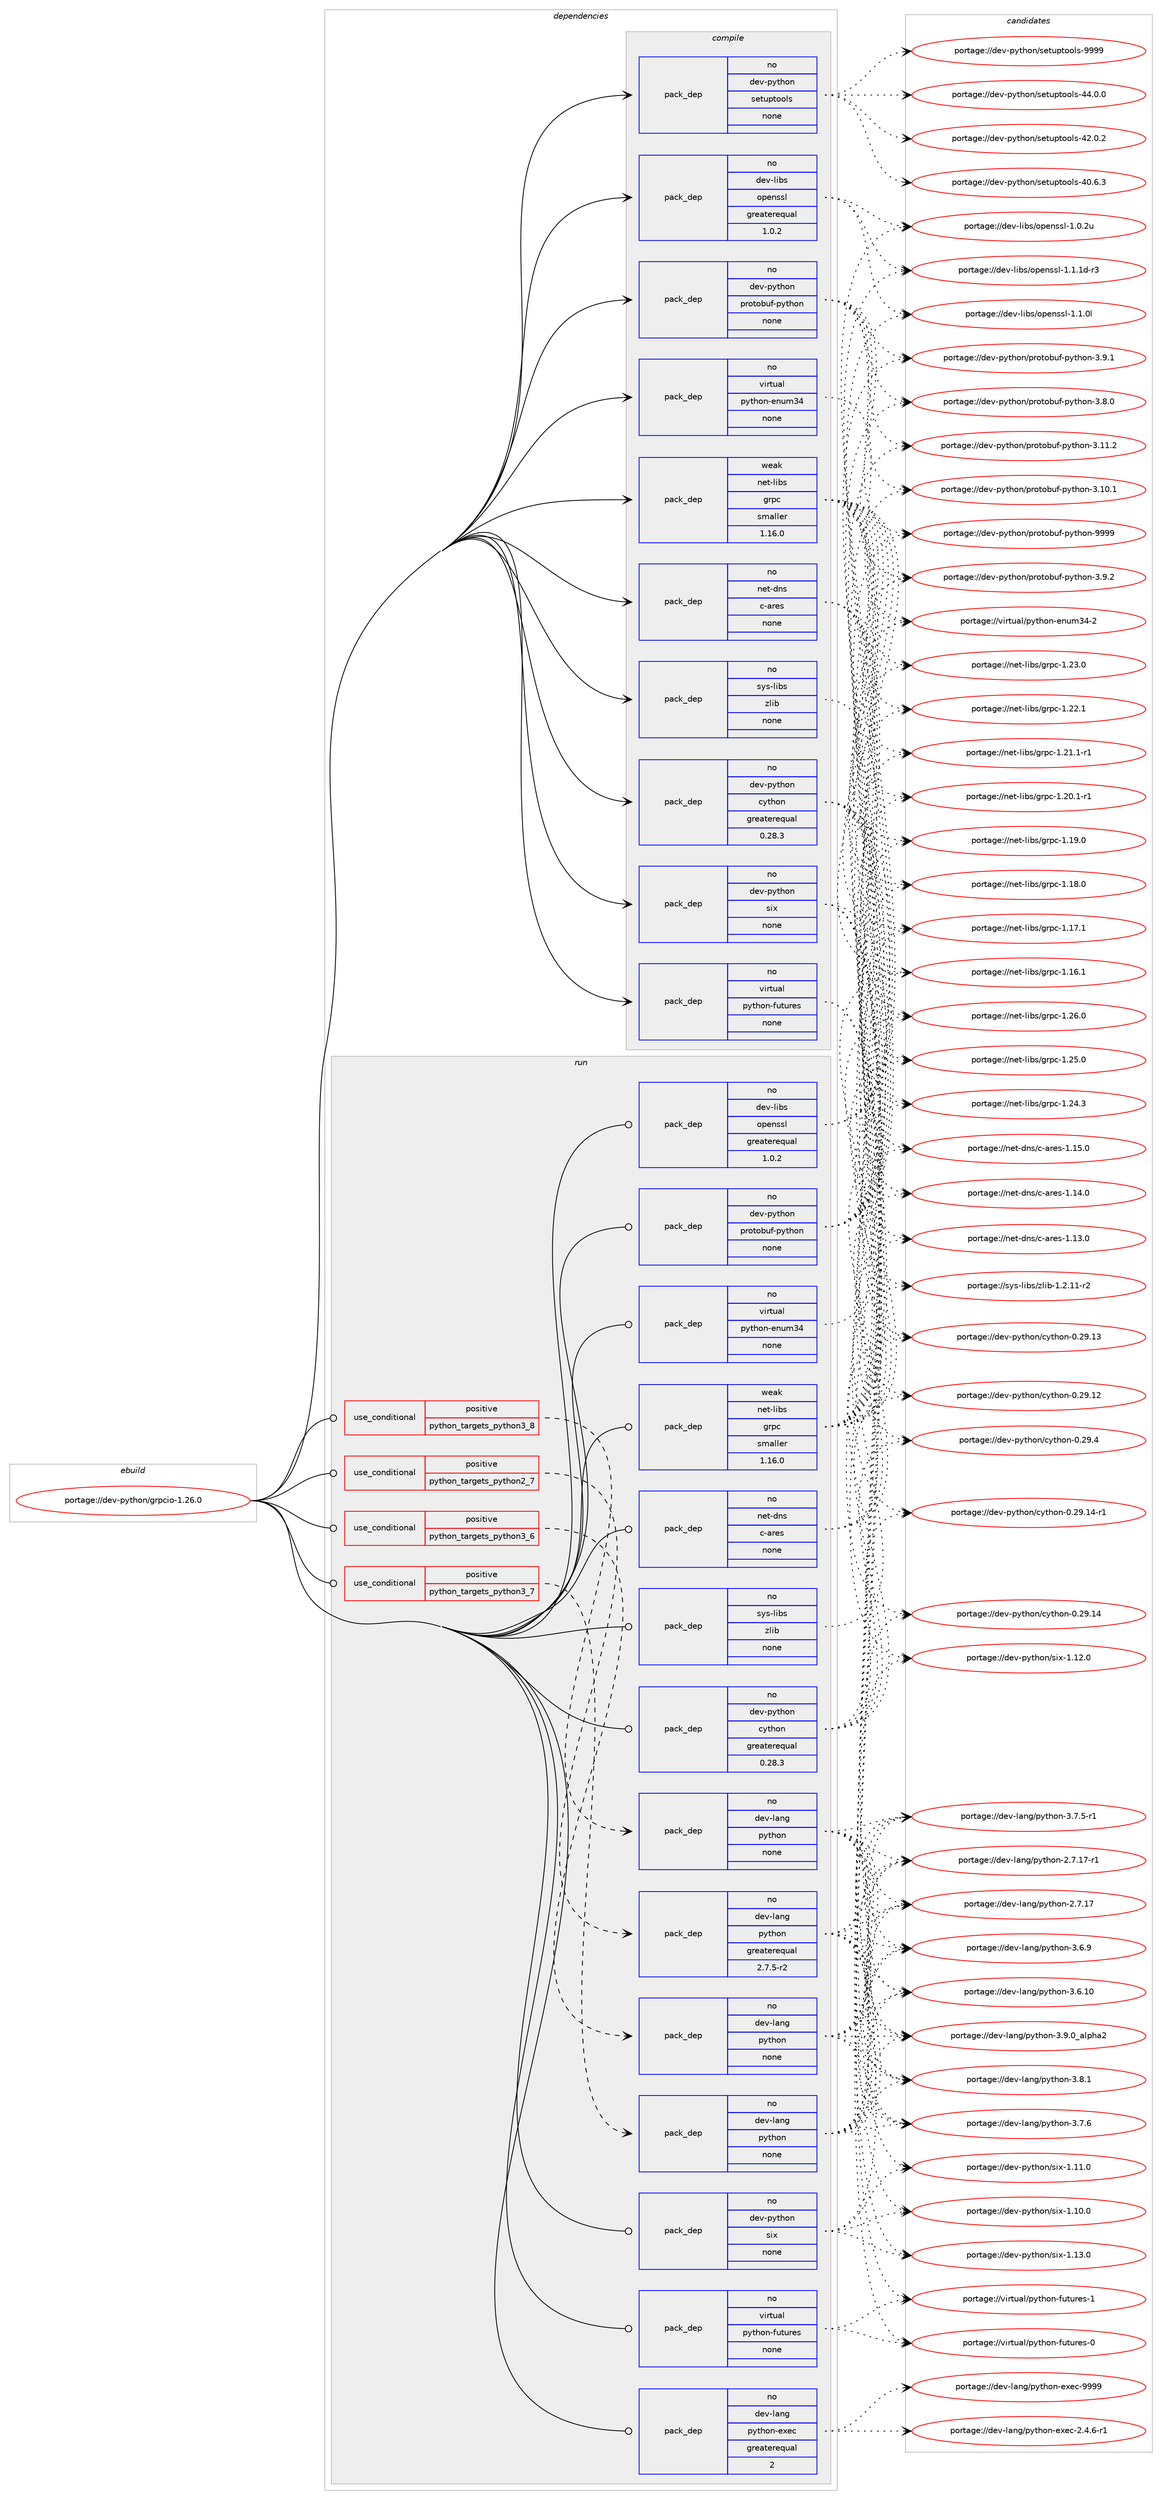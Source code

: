 digraph prolog {

# *************
# Graph options
# *************

newrank=true;
concentrate=true;
compound=true;
graph [rankdir=LR,fontname=Helvetica,fontsize=10,ranksep=1.5];#, ranksep=2.5, nodesep=0.2];
edge  [arrowhead=vee];
node  [fontname=Helvetica,fontsize=10];

# **********
# The ebuild
# **********

subgraph cluster_leftcol {
color=gray;
label=<<i>ebuild</i>>;
id [label="portage://dev-python/grpcio-1.26.0", color=red, width=4, href="../dev-python/grpcio-1.26.0.svg"];
}

# ****************
# The dependencies
# ****************

subgraph cluster_midcol {
color=gray;
label=<<i>dependencies</i>>;
subgraph cluster_compile {
fillcolor="#eeeeee";
style=filled;
label=<<i>compile</i>>;
subgraph pack337642 {
dependency457718 [label=<<TABLE BORDER="0" CELLBORDER="1" CELLSPACING="0" CELLPADDING="4" WIDTH="220"><TR><TD ROWSPAN="6" CELLPADDING="30">pack_dep</TD></TR><TR><TD WIDTH="110">no</TD></TR><TR><TD>dev-libs</TD></TR><TR><TD>openssl</TD></TR><TR><TD>greaterequal</TD></TR><TR><TD>1.0.2</TD></TR></TABLE>>, shape=none, color=blue];
}
id:e -> dependency457718:w [weight=20,style="solid",arrowhead="vee"];
subgraph pack337643 {
dependency457719 [label=<<TABLE BORDER="0" CELLBORDER="1" CELLSPACING="0" CELLPADDING="4" WIDTH="220"><TR><TD ROWSPAN="6" CELLPADDING="30">pack_dep</TD></TR><TR><TD WIDTH="110">no</TD></TR><TR><TD>dev-python</TD></TR><TR><TD>cython</TD></TR><TR><TD>greaterequal</TD></TR><TR><TD>0.28.3</TD></TR></TABLE>>, shape=none, color=blue];
}
id:e -> dependency457719:w [weight=20,style="solid",arrowhead="vee"];
subgraph pack337644 {
dependency457720 [label=<<TABLE BORDER="0" CELLBORDER="1" CELLSPACING="0" CELLPADDING="4" WIDTH="220"><TR><TD ROWSPAN="6" CELLPADDING="30">pack_dep</TD></TR><TR><TD WIDTH="110">no</TD></TR><TR><TD>dev-python</TD></TR><TR><TD>protobuf-python</TD></TR><TR><TD>none</TD></TR><TR><TD></TD></TR></TABLE>>, shape=none, color=blue];
}
id:e -> dependency457720:w [weight=20,style="solid",arrowhead="vee"];
subgraph pack337645 {
dependency457721 [label=<<TABLE BORDER="0" CELLBORDER="1" CELLSPACING="0" CELLPADDING="4" WIDTH="220"><TR><TD ROWSPAN="6" CELLPADDING="30">pack_dep</TD></TR><TR><TD WIDTH="110">no</TD></TR><TR><TD>dev-python</TD></TR><TR><TD>setuptools</TD></TR><TR><TD>none</TD></TR><TR><TD></TD></TR></TABLE>>, shape=none, color=blue];
}
id:e -> dependency457721:w [weight=20,style="solid",arrowhead="vee"];
subgraph pack337646 {
dependency457722 [label=<<TABLE BORDER="0" CELLBORDER="1" CELLSPACING="0" CELLPADDING="4" WIDTH="220"><TR><TD ROWSPAN="6" CELLPADDING="30">pack_dep</TD></TR><TR><TD WIDTH="110">no</TD></TR><TR><TD>dev-python</TD></TR><TR><TD>six</TD></TR><TR><TD>none</TD></TR><TR><TD></TD></TR></TABLE>>, shape=none, color=blue];
}
id:e -> dependency457722:w [weight=20,style="solid",arrowhead="vee"];
subgraph pack337647 {
dependency457723 [label=<<TABLE BORDER="0" CELLBORDER="1" CELLSPACING="0" CELLPADDING="4" WIDTH="220"><TR><TD ROWSPAN="6" CELLPADDING="30">pack_dep</TD></TR><TR><TD WIDTH="110">no</TD></TR><TR><TD>net-dns</TD></TR><TR><TD>c-ares</TD></TR><TR><TD>none</TD></TR><TR><TD></TD></TR></TABLE>>, shape=none, color=blue];
}
id:e -> dependency457723:w [weight=20,style="solid",arrowhead="vee"];
subgraph pack337648 {
dependency457724 [label=<<TABLE BORDER="0" CELLBORDER="1" CELLSPACING="0" CELLPADDING="4" WIDTH="220"><TR><TD ROWSPAN="6" CELLPADDING="30">pack_dep</TD></TR><TR><TD WIDTH="110">no</TD></TR><TR><TD>sys-libs</TD></TR><TR><TD>zlib</TD></TR><TR><TD>none</TD></TR><TR><TD></TD></TR></TABLE>>, shape=none, color=blue];
}
id:e -> dependency457724:w [weight=20,style="solid",arrowhead="vee"];
subgraph pack337649 {
dependency457725 [label=<<TABLE BORDER="0" CELLBORDER="1" CELLSPACING="0" CELLPADDING="4" WIDTH="220"><TR><TD ROWSPAN="6" CELLPADDING="30">pack_dep</TD></TR><TR><TD WIDTH="110">no</TD></TR><TR><TD>virtual</TD></TR><TR><TD>python-enum34</TD></TR><TR><TD>none</TD></TR><TR><TD></TD></TR></TABLE>>, shape=none, color=blue];
}
id:e -> dependency457725:w [weight=20,style="solid",arrowhead="vee"];
subgraph pack337650 {
dependency457726 [label=<<TABLE BORDER="0" CELLBORDER="1" CELLSPACING="0" CELLPADDING="4" WIDTH="220"><TR><TD ROWSPAN="6" CELLPADDING="30">pack_dep</TD></TR><TR><TD WIDTH="110">no</TD></TR><TR><TD>virtual</TD></TR><TR><TD>python-futures</TD></TR><TR><TD>none</TD></TR><TR><TD></TD></TR></TABLE>>, shape=none, color=blue];
}
id:e -> dependency457726:w [weight=20,style="solid",arrowhead="vee"];
subgraph pack337651 {
dependency457727 [label=<<TABLE BORDER="0" CELLBORDER="1" CELLSPACING="0" CELLPADDING="4" WIDTH="220"><TR><TD ROWSPAN="6" CELLPADDING="30">pack_dep</TD></TR><TR><TD WIDTH="110">weak</TD></TR><TR><TD>net-libs</TD></TR><TR><TD>grpc</TD></TR><TR><TD>smaller</TD></TR><TR><TD>1.16.0</TD></TR></TABLE>>, shape=none, color=blue];
}
id:e -> dependency457727:w [weight=20,style="solid",arrowhead="vee"];
}
subgraph cluster_compileandrun {
fillcolor="#eeeeee";
style=filled;
label=<<i>compile and run</i>>;
}
subgraph cluster_run {
fillcolor="#eeeeee";
style=filled;
label=<<i>run</i>>;
subgraph cond115092 {
dependency457728 [label=<<TABLE BORDER="0" CELLBORDER="1" CELLSPACING="0" CELLPADDING="4"><TR><TD ROWSPAN="3" CELLPADDING="10">use_conditional</TD></TR><TR><TD>positive</TD></TR><TR><TD>python_targets_python2_7</TD></TR></TABLE>>, shape=none, color=red];
subgraph pack337652 {
dependency457729 [label=<<TABLE BORDER="0" CELLBORDER="1" CELLSPACING="0" CELLPADDING="4" WIDTH="220"><TR><TD ROWSPAN="6" CELLPADDING="30">pack_dep</TD></TR><TR><TD WIDTH="110">no</TD></TR><TR><TD>dev-lang</TD></TR><TR><TD>python</TD></TR><TR><TD>greaterequal</TD></TR><TR><TD>2.7.5-r2</TD></TR></TABLE>>, shape=none, color=blue];
}
dependency457728:e -> dependency457729:w [weight=20,style="dashed",arrowhead="vee"];
}
id:e -> dependency457728:w [weight=20,style="solid",arrowhead="odot"];
subgraph cond115093 {
dependency457730 [label=<<TABLE BORDER="0" CELLBORDER="1" CELLSPACING="0" CELLPADDING="4"><TR><TD ROWSPAN="3" CELLPADDING="10">use_conditional</TD></TR><TR><TD>positive</TD></TR><TR><TD>python_targets_python3_6</TD></TR></TABLE>>, shape=none, color=red];
subgraph pack337653 {
dependency457731 [label=<<TABLE BORDER="0" CELLBORDER="1" CELLSPACING="0" CELLPADDING="4" WIDTH="220"><TR><TD ROWSPAN="6" CELLPADDING="30">pack_dep</TD></TR><TR><TD WIDTH="110">no</TD></TR><TR><TD>dev-lang</TD></TR><TR><TD>python</TD></TR><TR><TD>none</TD></TR><TR><TD></TD></TR></TABLE>>, shape=none, color=blue];
}
dependency457730:e -> dependency457731:w [weight=20,style="dashed",arrowhead="vee"];
}
id:e -> dependency457730:w [weight=20,style="solid",arrowhead="odot"];
subgraph cond115094 {
dependency457732 [label=<<TABLE BORDER="0" CELLBORDER="1" CELLSPACING="0" CELLPADDING="4"><TR><TD ROWSPAN="3" CELLPADDING="10">use_conditional</TD></TR><TR><TD>positive</TD></TR><TR><TD>python_targets_python3_7</TD></TR></TABLE>>, shape=none, color=red];
subgraph pack337654 {
dependency457733 [label=<<TABLE BORDER="0" CELLBORDER="1" CELLSPACING="0" CELLPADDING="4" WIDTH="220"><TR><TD ROWSPAN="6" CELLPADDING="30">pack_dep</TD></TR><TR><TD WIDTH="110">no</TD></TR><TR><TD>dev-lang</TD></TR><TR><TD>python</TD></TR><TR><TD>none</TD></TR><TR><TD></TD></TR></TABLE>>, shape=none, color=blue];
}
dependency457732:e -> dependency457733:w [weight=20,style="dashed",arrowhead="vee"];
}
id:e -> dependency457732:w [weight=20,style="solid",arrowhead="odot"];
subgraph cond115095 {
dependency457734 [label=<<TABLE BORDER="0" CELLBORDER="1" CELLSPACING="0" CELLPADDING="4"><TR><TD ROWSPAN="3" CELLPADDING="10">use_conditional</TD></TR><TR><TD>positive</TD></TR><TR><TD>python_targets_python3_8</TD></TR></TABLE>>, shape=none, color=red];
subgraph pack337655 {
dependency457735 [label=<<TABLE BORDER="0" CELLBORDER="1" CELLSPACING="0" CELLPADDING="4" WIDTH="220"><TR><TD ROWSPAN="6" CELLPADDING="30">pack_dep</TD></TR><TR><TD WIDTH="110">no</TD></TR><TR><TD>dev-lang</TD></TR><TR><TD>python</TD></TR><TR><TD>none</TD></TR><TR><TD></TD></TR></TABLE>>, shape=none, color=blue];
}
dependency457734:e -> dependency457735:w [weight=20,style="dashed",arrowhead="vee"];
}
id:e -> dependency457734:w [weight=20,style="solid",arrowhead="odot"];
subgraph pack337656 {
dependency457736 [label=<<TABLE BORDER="0" CELLBORDER="1" CELLSPACING="0" CELLPADDING="4" WIDTH="220"><TR><TD ROWSPAN="6" CELLPADDING="30">pack_dep</TD></TR><TR><TD WIDTH="110">no</TD></TR><TR><TD>dev-lang</TD></TR><TR><TD>python-exec</TD></TR><TR><TD>greaterequal</TD></TR><TR><TD>2</TD></TR></TABLE>>, shape=none, color=blue];
}
id:e -> dependency457736:w [weight=20,style="solid",arrowhead="odot"];
subgraph pack337657 {
dependency457737 [label=<<TABLE BORDER="0" CELLBORDER="1" CELLSPACING="0" CELLPADDING="4" WIDTH="220"><TR><TD ROWSPAN="6" CELLPADDING="30">pack_dep</TD></TR><TR><TD WIDTH="110">no</TD></TR><TR><TD>dev-libs</TD></TR><TR><TD>openssl</TD></TR><TR><TD>greaterequal</TD></TR><TR><TD>1.0.2</TD></TR></TABLE>>, shape=none, color=blue];
}
id:e -> dependency457737:w [weight=20,style="solid",arrowhead="odot"];
subgraph pack337658 {
dependency457738 [label=<<TABLE BORDER="0" CELLBORDER="1" CELLSPACING="0" CELLPADDING="4" WIDTH="220"><TR><TD ROWSPAN="6" CELLPADDING="30">pack_dep</TD></TR><TR><TD WIDTH="110">no</TD></TR><TR><TD>dev-python</TD></TR><TR><TD>cython</TD></TR><TR><TD>greaterequal</TD></TR><TR><TD>0.28.3</TD></TR></TABLE>>, shape=none, color=blue];
}
id:e -> dependency457738:w [weight=20,style="solid",arrowhead="odot"];
subgraph pack337659 {
dependency457739 [label=<<TABLE BORDER="0" CELLBORDER="1" CELLSPACING="0" CELLPADDING="4" WIDTH="220"><TR><TD ROWSPAN="6" CELLPADDING="30">pack_dep</TD></TR><TR><TD WIDTH="110">no</TD></TR><TR><TD>dev-python</TD></TR><TR><TD>protobuf-python</TD></TR><TR><TD>none</TD></TR><TR><TD></TD></TR></TABLE>>, shape=none, color=blue];
}
id:e -> dependency457739:w [weight=20,style="solid",arrowhead="odot"];
subgraph pack337660 {
dependency457740 [label=<<TABLE BORDER="0" CELLBORDER="1" CELLSPACING="0" CELLPADDING="4" WIDTH="220"><TR><TD ROWSPAN="6" CELLPADDING="30">pack_dep</TD></TR><TR><TD WIDTH="110">no</TD></TR><TR><TD>dev-python</TD></TR><TR><TD>six</TD></TR><TR><TD>none</TD></TR><TR><TD></TD></TR></TABLE>>, shape=none, color=blue];
}
id:e -> dependency457740:w [weight=20,style="solid",arrowhead="odot"];
subgraph pack337661 {
dependency457741 [label=<<TABLE BORDER="0" CELLBORDER="1" CELLSPACING="0" CELLPADDING="4" WIDTH="220"><TR><TD ROWSPAN="6" CELLPADDING="30">pack_dep</TD></TR><TR><TD WIDTH="110">no</TD></TR><TR><TD>net-dns</TD></TR><TR><TD>c-ares</TD></TR><TR><TD>none</TD></TR><TR><TD></TD></TR></TABLE>>, shape=none, color=blue];
}
id:e -> dependency457741:w [weight=20,style="solid",arrowhead="odot"];
subgraph pack337662 {
dependency457742 [label=<<TABLE BORDER="0" CELLBORDER="1" CELLSPACING="0" CELLPADDING="4" WIDTH="220"><TR><TD ROWSPAN="6" CELLPADDING="30">pack_dep</TD></TR><TR><TD WIDTH="110">no</TD></TR><TR><TD>sys-libs</TD></TR><TR><TD>zlib</TD></TR><TR><TD>none</TD></TR><TR><TD></TD></TR></TABLE>>, shape=none, color=blue];
}
id:e -> dependency457742:w [weight=20,style="solid",arrowhead="odot"];
subgraph pack337663 {
dependency457743 [label=<<TABLE BORDER="0" CELLBORDER="1" CELLSPACING="0" CELLPADDING="4" WIDTH="220"><TR><TD ROWSPAN="6" CELLPADDING="30">pack_dep</TD></TR><TR><TD WIDTH="110">no</TD></TR><TR><TD>virtual</TD></TR><TR><TD>python-enum34</TD></TR><TR><TD>none</TD></TR><TR><TD></TD></TR></TABLE>>, shape=none, color=blue];
}
id:e -> dependency457743:w [weight=20,style="solid",arrowhead="odot"];
subgraph pack337664 {
dependency457744 [label=<<TABLE BORDER="0" CELLBORDER="1" CELLSPACING="0" CELLPADDING="4" WIDTH="220"><TR><TD ROWSPAN="6" CELLPADDING="30">pack_dep</TD></TR><TR><TD WIDTH="110">no</TD></TR><TR><TD>virtual</TD></TR><TR><TD>python-futures</TD></TR><TR><TD>none</TD></TR><TR><TD></TD></TR></TABLE>>, shape=none, color=blue];
}
id:e -> dependency457744:w [weight=20,style="solid",arrowhead="odot"];
subgraph pack337665 {
dependency457745 [label=<<TABLE BORDER="0" CELLBORDER="1" CELLSPACING="0" CELLPADDING="4" WIDTH="220"><TR><TD ROWSPAN="6" CELLPADDING="30">pack_dep</TD></TR><TR><TD WIDTH="110">weak</TD></TR><TR><TD>net-libs</TD></TR><TR><TD>grpc</TD></TR><TR><TD>smaller</TD></TR><TR><TD>1.16.0</TD></TR></TABLE>>, shape=none, color=blue];
}
id:e -> dependency457745:w [weight=20,style="solid",arrowhead="odot"];
}
}

# **************
# The candidates
# **************

subgraph cluster_choices {
rank=same;
color=gray;
label=<<i>candidates</i>>;

subgraph choice337642 {
color=black;
nodesep=1;
choice1001011184510810598115471111121011101151151084549464946491004511451 [label="portage://dev-libs/openssl-1.1.1d-r3", color=red, width=4,href="../dev-libs/openssl-1.1.1d-r3.svg"];
choice100101118451081059811547111112101110115115108454946494648108 [label="portage://dev-libs/openssl-1.1.0l", color=red, width=4,href="../dev-libs/openssl-1.1.0l.svg"];
choice100101118451081059811547111112101110115115108454946484650117 [label="portage://dev-libs/openssl-1.0.2u", color=red, width=4,href="../dev-libs/openssl-1.0.2u.svg"];
dependency457718:e -> choice1001011184510810598115471111121011101151151084549464946491004511451:w [style=dotted,weight="100"];
dependency457718:e -> choice100101118451081059811547111112101110115115108454946494648108:w [style=dotted,weight="100"];
dependency457718:e -> choice100101118451081059811547111112101110115115108454946484650117:w [style=dotted,weight="100"];
}
subgraph choice337643 {
color=black;
nodesep=1;
choice10010111845112121116104111110479912111610411111045484650574652 [label="portage://dev-python/cython-0.29.4", color=red, width=4,href="../dev-python/cython-0.29.4.svg"];
choice10010111845112121116104111110479912111610411111045484650574649524511449 [label="portage://dev-python/cython-0.29.14-r1", color=red, width=4,href="../dev-python/cython-0.29.14-r1.svg"];
choice1001011184511212111610411111047991211161041111104548465057464952 [label="portage://dev-python/cython-0.29.14", color=red, width=4,href="../dev-python/cython-0.29.14.svg"];
choice1001011184511212111610411111047991211161041111104548465057464951 [label="portage://dev-python/cython-0.29.13", color=red, width=4,href="../dev-python/cython-0.29.13.svg"];
choice1001011184511212111610411111047991211161041111104548465057464950 [label="portage://dev-python/cython-0.29.12", color=red, width=4,href="../dev-python/cython-0.29.12.svg"];
dependency457719:e -> choice10010111845112121116104111110479912111610411111045484650574652:w [style=dotted,weight="100"];
dependency457719:e -> choice10010111845112121116104111110479912111610411111045484650574649524511449:w [style=dotted,weight="100"];
dependency457719:e -> choice1001011184511212111610411111047991211161041111104548465057464952:w [style=dotted,weight="100"];
dependency457719:e -> choice1001011184511212111610411111047991211161041111104548465057464951:w [style=dotted,weight="100"];
dependency457719:e -> choice1001011184511212111610411111047991211161041111104548465057464950:w [style=dotted,weight="100"];
}
subgraph choice337644 {
color=black;
nodesep=1;
choice100101118451121211161041111104711211411111611198117102451121211161041111104557575757 [label="portage://dev-python/protobuf-python-9999", color=red, width=4,href="../dev-python/protobuf-python-9999.svg"];
choice10010111845112121116104111110471121141111161119811710245112121116104111110455146574650 [label="portage://dev-python/protobuf-python-3.9.2", color=red, width=4,href="../dev-python/protobuf-python-3.9.2.svg"];
choice10010111845112121116104111110471121141111161119811710245112121116104111110455146574649 [label="portage://dev-python/protobuf-python-3.9.1", color=red, width=4,href="../dev-python/protobuf-python-3.9.1.svg"];
choice10010111845112121116104111110471121141111161119811710245112121116104111110455146564648 [label="portage://dev-python/protobuf-python-3.8.0", color=red, width=4,href="../dev-python/protobuf-python-3.8.0.svg"];
choice1001011184511212111610411111047112114111116111981171024511212111610411111045514649494650 [label="portage://dev-python/protobuf-python-3.11.2", color=red, width=4,href="../dev-python/protobuf-python-3.11.2.svg"];
choice1001011184511212111610411111047112114111116111981171024511212111610411111045514649484649 [label="portage://dev-python/protobuf-python-3.10.1", color=red, width=4,href="../dev-python/protobuf-python-3.10.1.svg"];
dependency457720:e -> choice100101118451121211161041111104711211411111611198117102451121211161041111104557575757:w [style=dotted,weight="100"];
dependency457720:e -> choice10010111845112121116104111110471121141111161119811710245112121116104111110455146574650:w [style=dotted,weight="100"];
dependency457720:e -> choice10010111845112121116104111110471121141111161119811710245112121116104111110455146574649:w [style=dotted,weight="100"];
dependency457720:e -> choice10010111845112121116104111110471121141111161119811710245112121116104111110455146564648:w [style=dotted,weight="100"];
dependency457720:e -> choice1001011184511212111610411111047112114111116111981171024511212111610411111045514649494650:w [style=dotted,weight="100"];
dependency457720:e -> choice1001011184511212111610411111047112114111116111981171024511212111610411111045514649484649:w [style=dotted,weight="100"];
}
subgraph choice337645 {
color=black;
nodesep=1;
choice10010111845112121116104111110471151011161171121161111111081154557575757 [label="portage://dev-python/setuptools-9999", color=red, width=4,href="../dev-python/setuptools-9999.svg"];
choice100101118451121211161041111104711510111611711211611111110811545525246484648 [label="portage://dev-python/setuptools-44.0.0", color=red, width=4,href="../dev-python/setuptools-44.0.0.svg"];
choice100101118451121211161041111104711510111611711211611111110811545525046484650 [label="portage://dev-python/setuptools-42.0.2", color=red, width=4,href="../dev-python/setuptools-42.0.2.svg"];
choice100101118451121211161041111104711510111611711211611111110811545524846544651 [label="portage://dev-python/setuptools-40.6.3", color=red, width=4,href="../dev-python/setuptools-40.6.3.svg"];
dependency457721:e -> choice10010111845112121116104111110471151011161171121161111111081154557575757:w [style=dotted,weight="100"];
dependency457721:e -> choice100101118451121211161041111104711510111611711211611111110811545525246484648:w [style=dotted,weight="100"];
dependency457721:e -> choice100101118451121211161041111104711510111611711211611111110811545525046484650:w [style=dotted,weight="100"];
dependency457721:e -> choice100101118451121211161041111104711510111611711211611111110811545524846544651:w [style=dotted,weight="100"];
}
subgraph choice337646 {
color=black;
nodesep=1;
choice100101118451121211161041111104711510512045494649514648 [label="portage://dev-python/six-1.13.0", color=red, width=4,href="../dev-python/six-1.13.0.svg"];
choice100101118451121211161041111104711510512045494649504648 [label="portage://dev-python/six-1.12.0", color=red, width=4,href="../dev-python/six-1.12.0.svg"];
choice100101118451121211161041111104711510512045494649494648 [label="portage://dev-python/six-1.11.0", color=red, width=4,href="../dev-python/six-1.11.0.svg"];
choice100101118451121211161041111104711510512045494649484648 [label="portage://dev-python/six-1.10.0", color=red, width=4,href="../dev-python/six-1.10.0.svg"];
dependency457722:e -> choice100101118451121211161041111104711510512045494649514648:w [style=dotted,weight="100"];
dependency457722:e -> choice100101118451121211161041111104711510512045494649504648:w [style=dotted,weight="100"];
dependency457722:e -> choice100101118451121211161041111104711510512045494649494648:w [style=dotted,weight="100"];
dependency457722:e -> choice100101118451121211161041111104711510512045494649484648:w [style=dotted,weight="100"];
}
subgraph choice337647 {
color=black;
nodesep=1;
choice110101116451001101154799459711410111545494649534648 [label="portage://net-dns/c-ares-1.15.0", color=red, width=4,href="../net-dns/c-ares-1.15.0.svg"];
choice110101116451001101154799459711410111545494649524648 [label="portage://net-dns/c-ares-1.14.0", color=red, width=4,href="../net-dns/c-ares-1.14.0.svg"];
choice110101116451001101154799459711410111545494649514648 [label="portage://net-dns/c-ares-1.13.0", color=red, width=4,href="../net-dns/c-ares-1.13.0.svg"];
dependency457723:e -> choice110101116451001101154799459711410111545494649534648:w [style=dotted,weight="100"];
dependency457723:e -> choice110101116451001101154799459711410111545494649524648:w [style=dotted,weight="100"];
dependency457723:e -> choice110101116451001101154799459711410111545494649514648:w [style=dotted,weight="100"];
}
subgraph choice337648 {
color=black;
nodesep=1;
choice11512111545108105981154712210810598454946504649494511450 [label="portage://sys-libs/zlib-1.2.11-r2", color=red, width=4,href="../sys-libs/zlib-1.2.11-r2.svg"];
dependency457724:e -> choice11512111545108105981154712210810598454946504649494511450:w [style=dotted,weight="100"];
}
subgraph choice337649 {
color=black;
nodesep=1;
choice11810511411611797108471121211161041111104510111011710951524550 [label="portage://virtual/python-enum34-2", color=red, width=4,href="../virtual/python-enum34-2.svg"];
dependency457725:e -> choice11810511411611797108471121211161041111104510111011710951524550:w [style=dotted,weight="100"];
}
subgraph choice337650 {
color=black;
nodesep=1;
choice1181051141161179710847112121116104111110451021171161171141011154549 [label="portage://virtual/python-futures-1", color=red, width=4,href="../virtual/python-futures-1.svg"];
choice1181051141161179710847112121116104111110451021171161171141011154548 [label="portage://virtual/python-futures-0", color=red, width=4,href="../virtual/python-futures-0.svg"];
dependency457726:e -> choice1181051141161179710847112121116104111110451021171161171141011154549:w [style=dotted,weight="100"];
dependency457726:e -> choice1181051141161179710847112121116104111110451021171161171141011154548:w [style=dotted,weight="100"];
}
subgraph choice337651 {
color=black;
nodesep=1;
choice1101011164510810598115471031141129945494650544648 [label="portage://net-libs/grpc-1.26.0", color=red, width=4,href="../net-libs/grpc-1.26.0.svg"];
choice1101011164510810598115471031141129945494650534648 [label="portage://net-libs/grpc-1.25.0", color=red, width=4,href="../net-libs/grpc-1.25.0.svg"];
choice1101011164510810598115471031141129945494650524651 [label="portage://net-libs/grpc-1.24.3", color=red, width=4,href="../net-libs/grpc-1.24.3.svg"];
choice1101011164510810598115471031141129945494650514648 [label="portage://net-libs/grpc-1.23.0", color=red, width=4,href="../net-libs/grpc-1.23.0.svg"];
choice1101011164510810598115471031141129945494650504649 [label="portage://net-libs/grpc-1.22.1", color=red, width=4,href="../net-libs/grpc-1.22.1.svg"];
choice11010111645108105981154710311411299454946504946494511449 [label="portage://net-libs/grpc-1.21.1-r1", color=red, width=4,href="../net-libs/grpc-1.21.1-r1.svg"];
choice11010111645108105981154710311411299454946504846494511449 [label="portage://net-libs/grpc-1.20.1-r1", color=red, width=4,href="../net-libs/grpc-1.20.1-r1.svg"];
choice1101011164510810598115471031141129945494649574648 [label="portage://net-libs/grpc-1.19.0", color=red, width=4,href="../net-libs/grpc-1.19.0.svg"];
choice1101011164510810598115471031141129945494649564648 [label="portage://net-libs/grpc-1.18.0", color=red, width=4,href="../net-libs/grpc-1.18.0.svg"];
choice1101011164510810598115471031141129945494649554649 [label="portage://net-libs/grpc-1.17.1", color=red, width=4,href="../net-libs/grpc-1.17.1.svg"];
choice1101011164510810598115471031141129945494649544649 [label="portage://net-libs/grpc-1.16.1", color=red, width=4,href="../net-libs/grpc-1.16.1.svg"];
dependency457727:e -> choice1101011164510810598115471031141129945494650544648:w [style=dotted,weight="100"];
dependency457727:e -> choice1101011164510810598115471031141129945494650534648:w [style=dotted,weight="100"];
dependency457727:e -> choice1101011164510810598115471031141129945494650524651:w [style=dotted,weight="100"];
dependency457727:e -> choice1101011164510810598115471031141129945494650514648:w [style=dotted,weight="100"];
dependency457727:e -> choice1101011164510810598115471031141129945494650504649:w [style=dotted,weight="100"];
dependency457727:e -> choice11010111645108105981154710311411299454946504946494511449:w [style=dotted,weight="100"];
dependency457727:e -> choice11010111645108105981154710311411299454946504846494511449:w [style=dotted,weight="100"];
dependency457727:e -> choice1101011164510810598115471031141129945494649574648:w [style=dotted,weight="100"];
dependency457727:e -> choice1101011164510810598115471031141129945494649564648:w [style=dotted,weight="100"];
dependency457727:e -> choice1101011164510810598115471031141129945494649554649:w [style=dotted,weight="100"];
dependency457727:e -> choice1101011164510810598115471031141129945494649544649:w [style=dotted,weight="100"];
}
subgraph choice337652 {
color=black;
nodesep=1;
choice10010111845108971101034711212111610411111045514657464895971081121049750 [label="portage://dev-lang/python-3.9.0_alpha2", color=red, width=4,href="../dev-lang/python-3.9.0_alpha2.svg"];
choice100101118451089711010347112121116104111110455146564649 [label="portage://dev-lang/python-3.8.1", color=red, width=4,href="../dev-lang/python-3.8.1.svg"];
choice100101118451089711010347112121116104111110455146554654 [label="portage://dev-lang/python-3.7.6", color=red, width=4,href="../dev-lang/python-3.7.6.svg"];
choice1001011184510897110103471121211161041111104551465546534511449 [label="portage://dev-lang/python-3.7.5-r1", color=red, width=4,href="../dev-lang/python-3.7.5-r1.svg"];
choice100101118451089711010347112121116104111110455146544657 [label="portage://dev-lang/python-3.6.9", color=red, width=4,href="../dev-lang/python-3.6.9.svg"];
choice10010111845108971101034711212111610411111045514654464948 [label="portage://dev-lang/python-3.6.10", color=red, width=4,href="../dev-lang/python-3.6.10.svg"];
choice100101118451089711010347112121116104111110455046554649554511449 [label="portage://dev-lang/python-2.7.17-r1", color=red, width=4,href="../dev-lang/python-2.7.17-r1.svg"];
choice10010111845108971101034711212111610411111045504655464955 [label="portage://dev-lang/python-2.7.17", color=red, width=4,href="../dev-lang/python-2.7.17.svg"];
dependency457729:e -> choice10010111845108971101034711212111610411111045514657464895971081121049750:w [style=dotted,weight="100"];
dependency457729:e -> choice100101118451089711010347112121116104111110455146564649:w [style=dotted,weight="100"];
dependency457729:e -> choice100101118451089711010347112121116104111110455146554654:w [style=dotted,weight="100"];
dependency457729:e -> choice1001011184510897110103471121211161041111104551465546534511449:w [style=dotted,weight="100"];
dependency457729:e -> choice100101118451089711010347112121116104111110455146544657:w [style=dotted,weight="100"];
dependency457729:e -> choice10010111845108971101034711212111610411111045514654464948:w [style=dotted,weight="100"];
dependency457729:e -> choice100101118451089711010347112121116104111110455046554649554511449:w [style=dotted,weight="100"];
dependency457729:e -> choice10010111845108971101034711212111610411111045504655464955:w [style=dotted,weight="100"];
}
subgraph choice337653 {
color=black;
nodesep=1;
choice10010111845108971101034711212111610411111045514657464895971081121049750 [label="portage://dev-lang/python-3.9.0_alpha2", color=red, width=4,href="../dev-lang/python-3.9.0_alpha2.svg"];
choice100101118451089711010347112121116104111110455146564649 [label="portage://dev-lang/python-3.8.1", color=red, width=4,href="../dev-lang/python-3.8.1.svg"];
choice100101118451089711010347112121116104111110455146554654 [label="portage://dev-lang/python-3.7.6", color=red, width=4,href="../dev-lang/python-3.7.6.svg"];
choice1001011184510897110103471121211161041111104551465546534511449 [label="portage://dev-lang/python-3.7.5-r1", color=red, width=4,href="../dev-lang/python-3.7.5-r1.svg"];
choice100101118451089711010347112121116104111110455146544657 [label="portage://dev-lang/python-3.6.9", color=red, width=4,href="../dev-lang/python-3.6.9.svg"];
choice10010111845108971101034711212111610411111045514654464948 [label="portage://dev-lang/python-3.6.10", color=red, width=4,href="../dev-lang/python-3.6.10.svg"];
choice100101118451089711010347112121116104111110455046554649554511449 [label="portage://dev-lang/python-2.7.17-r1", color=red, width=4,href="../dev-lang/python-2.7.17-r1.svg"];
choice10010111845108971101034711212111610411111045504655464955 [label="portage://dev-lang/python-2.7.17", color=red, width=4,href="../dev-lang/python-2.7.17.svg"];
dependency457731:e -> choice10010111845108971101034711212111610411111045514657464895971081121049750:w [style=dotted,weight="100"];
dependency457731:e -> choice100101118451089711010347112121116104111110455146564649:w [style=dotted,weight="100"];
dependency457731:e -> choice100101118451089711010347112121116104111110455146554654:w [style=dotted,weight="100"];
dependency457731:e -> choice1001011184510897110103471121211161041111104551465546534511449:w [style=dotted,weight="100"];
dependency457731:e -> choice100101118451089711010347112121116104111110455146544657:w [style=dotted,weight="100"];
dependency457731:e -> choice10010111845108971101034711212111610411111045514654464948:w [style=dotted,weight="100"];
dependency457731:e -> choice100101118451089711010347112121116104111110455046554649554511449:w [style=dotted,weight="100"];
dependency457731:e -> choice10010111845108971101034711212111610411111045504655464955:w [style=dotted,weight="100"];
}
subgraph choice337654 {
color=black;
nodesep=1;
choice10010111845108971101034711212111610411111045514657464895971081121049750 [label="portage://dev-lang/python-3.9.0_alpha2", color=red, width=4,href="../dev-lang/python-3.9.0_alpha2.svg"];
choice100101118451089711010347112121116104111110455146564649 [label="portage://dev-lang/python-3.8.1", color=red, width=4,href="../dev-lang/python-3.8.1.svg"];
choice100101118451089711010347112121116104111110455146554654 [label="portage://dev-lang/python-3.7.6", color=red, width=4,href="../dev-lang/python-3.7.6.svg"];
choice1001011184510897110103471121211161041111104551465546534511449 [label="portage://dev-lang/python-3.7.5-r1", color=red, width=4,href="../dev-lang/python-3.7.5-r1.svg"];
choice100101118451089711010347112121116104111110455146544657 [label="portage://dev-lang/python-3.6.9", color=red, width=4,href="../dev-lang/python-3.6.9.svg"];
choice10010111845108971101034711212111610411111045514654464948 [label="portage://dev-lang/python-3.6.10", color=red, width=4,href="../dev-lang/python-3.6.10.svg"];
choice100101118451089711010347112121116104111110455046554649554511449 [label="portage://dev-lang/python-2.7.17-r1", color=red, width=4,href="../dev-lang/python-2.7.17-r1.svg"];
choice10010111845108971101034711212111610411111045504655464955 [label="portage://dev-lang/python-2.7.17", color=red, width=4,href="../dev-lang/python-2.7.17.svg"];
dependency457733:e -> choice10010111845108971101034711212111610411111045514657464895971081121049750:w [style=dotted,weight="100"];
dependency457733:e -> choice100101118451089711010347112121116104111110455146564649:w [style=dotted,weight="100"];
dependency457733:e -> choice100101118451089711010347112121116104111110455146554654:w [style=dotted,weight="100"];
dependency457733:e -> choice1001011184510897110103471121211161041111104551465546534511449:w [style=dotted,weight="100"];
dependency457733:e -> choice100101118451089711010347112121116104111110455146544657:w [style=dotted,weight="100"];
dependency457733:e -> choice10010111845108971101034711212111610411111045514654464948:w [style=dotted,weight="100"];
dependency457733:e -> choice100101118451089711010347112121116104111110455046554649554511449:w [style=dotted,weight="100"];
dependency457733:e -> choice10010111845108971101034711212111610411111045504655464955:w [style=dotted,weight="100"];
}
subgraph choice337655 {
color=black;
nodesep=1;
choice10010111845108971101034711212111610411111045514657464895971081121049750 [label="portage://dev-lang/python-3.9.0_alpha2", color=red, width=4,href="../dev-lang/python-3.9.0_alpha2.svg"];
choice100101118451089711010347112121116104111110455146564649 [label="portage://dev-lang/python-3.8.1", color=red, width=4,href="../dev-lang/python-3.8.1.svg"];
choice100101118451089711010347112121116104111110455146554654 [label="portage://dev-lang/python-3.7.6", color=red, width=4,href="../dev-lang/python-3.7.6.svg"];
choice1001011184510897110103471121211161041111104551465546534511449 [label="portage://dev-lang/python-3.7.5-r1", color=red, width=4,href="../dev-lang/python-3.7.5-r1.svg"];
choice100101118451089711010347112121116104111110455146544657 [label="portage://dev-lang/python-3.6.9", color=red, width=4,href="../dev-lang/python-3.6.9.svg"];
choice10010111845108971101034711212111610411111045514654464948 [label="portage://dev-lang/python-3.6.10", color=red, width=4,href="../dev-lang/python-3.6.10.svg"];
choice100101118451089711010347112121116104111110455046554649554511449 [label="portage://dev-lang/python-2.7.17-r1", color=red, width=4,href="../dev-lang/python-2.7.17-r1.svg"];
choice10010111845108971101034711212111610411111045504655464955 [label="portage://dev-lang/python-2.7.17", color=red, width=4,href="../dev-lang/python-2.7.17.svg"];
dependency457735:e -> choice10010111845108971101034711212111610411111045514657464895971081121049750:w [style=dotted,weight="100"];
dependency457735:e -> choice100101118451089711010347112121116104111110455146564649:w [style=dotted,weight="100"];
dependency457735:e -> choice100101118451089711010347112121116104111110455146554654:w [style=dotted,weight="100"];
dependency457735:e -> choice1001011184510897110103471121211161041111104551465546534511449:w [style=dotted,weight="100"];
dependency457735:e -> choice100101118451089711010347112121116104111110455146544657:w [style=dotted,weight="100"];
dependency457735:e -> choice10010111845108971101034711212111610411111045514654464948:w [style=dotted,weight="100"];
dependency457735:e -> choice100101118451089711010347112121116104111110455046554649554511449:w [style=dotted,weight="100"];
dependency457735:e -> choice10010111845108971101034711212111610411111045504655464955:w [style=dotted,weight="100"];
}
subgraph choice337656 {
color=black;
nodesep=1;
choice10010111845108971101034711212111610411111045101120101994557575757 [label="portage://dev-lang/python-exec-9999", color=red, width=4,href="../dev-lang/python-exec-9999.svg"];
choice10010111845108971101034711212111610411111045101120101994550465246544511449 [label="portage://dev-lang/python-exec-2.4.6-r1", color=red, width=4,href="../dev-lang/python-exec-2.4.6-r1.svg"];
dependency457736:e -> choice10010111845108971101034711212111610411111045101120101994557575757:w [style=dotted,weight="100"];
dependency457736:e -> choice10010111845108971101034711212111610411111045101120101994550465246544511449:w [style=dotted,weight="100"];
}
subgraph choice337657 {
color=black;
nodesep=1;
choice1001011184510810598115471111121011101151151084549464946491004511451 [label="portage://dev-libs/openssl-1.1.1d-r3", color=red, width=4,href="../dev-libs/openssl-1.1.1d-r3.svg"];
choice100101118451081059811547111112101110115115108454946494648108 [label="portage://dev-libs/openssl-1.1.0l", color=red, width=4,href="../dev-libs/openssl-1.1.0l.svg"];
choice100101118451081059811547111112101110115115108454946484650117 [label="portage://dev-libs/openssl-1.0.2u", color=red, width=4,href="../dev-libs/openssl-1.0.2u.svg"];
dependency457737:e -> choice1001011184510810598115471111121011101151151084549464946491004511451:w [style=dotted,weight="100"];
dependency457737:e -> choice100101118451081059811547111112101110115115108454946494648108:w [style=dotted,weight="100"];
dependency457737:e -> choice100101118451081059811547111112101110115115108454946484650117:w [style=dotted,weight="100"];
}
subgraph choice337658 {
color=black;
nodesep=1;
choice10010111845112121116104111110479912111610411111045484650574652 [label="portage://dev-python/cython-0.29.4", color=red, width=4,href="../dev-python/cython-0.29.4.svg"];
choice10010111845112121116104111110479912111610411111045484650574649524511449 [label="portage://dev-python/cython-0.29.14-r1", color=red, width=4,href="../dev-python/cython-0.29.14-r1.svg"];
choice1001011184511212111610411111047991211161041111104548465057464952 [label="portage://dev-python/cython-0.29.14", color=red, width=4,href="../dev-python/cython-0.29.14.svg"];
choice1001011184511212111610411111047991211161041111104548465057464951 [label="portage://dev-python/cython-0.29.13", color=red, width=4,href="../dev-python/cython-0.29.13.svg"];
choice1001011184511212111610411111047991211161041111104548465057464950 [label="portage://dev-python/cython-0.29.12", color=red, width=4,href="../dev-python/cython-0.29.12.svg"];
dependency457738:e -> choice10010111845112121116104111110479912111610411111045484650574652:w [style=dotted,weight="100"];
dependency457738:e -> choice10010111845112121116104111110479912111610411111045484650574649524511449:w [style=dotted,weight="100"];
dependency457738:e -> choice1001011184511212111610411111047991211161041111104548465057464952:w [style=dotted,weight="100"];
dependency457738:e -> choice1001011184511212111610411111047991211161041111104548465057464951:w [style=dotted,weight="100"];
dependency457738:e -> choice1001011184511212111610411111047991211161041111104548465057464950:w [style=dotted,weight="100"];
}
subgraph choice337659 {
color=black;
nodesep=1;
choice100101118451121211161041111104711211411111611198117102451121211161041111104557575757 [label="portage://dev-python/protobuf-python-9999", color=red, width=4,href="../dev-python/protobuf-python-9999.svg"];
choice10010111845112121116104111110471121141111161119811710245112121116104111110455146574650 [label="portage://dev-python/protobuf-python-3.9.2", color=red, width=4,href="../dev-python/protobuf-python-3.9.2.svg"];
choice10010111845112121116104111110471121141111161119811710245112121116104111110455146574649 [label="portage://dev-python/protobuf-python-3.9.1", color=red, width=4,href="../dev-python/protobuf-python-3.9.1.svg"];
choice10010111845112121116104111110471121141111161119811710245112121116104111110455146564648 [label="portage://dev-python/protobuf-python-3.8.0", color=red, width=4,href="../dev-python/protobuf-python-3.8.0.svg"];
choice1001011184511212111610411111047112114111116111981171024511212111610411111045514649494650 [label="portage://dev-python/protobuf-python-3.11.2", color=red, width=4,href="../dev-python/protobuf-python-3.11.2.svg"];
choice1001011184511212111610411111047112114111116111981171024511212111610411111045514649484649 [label="portage://dev-python/protobuf-python-3.10.1", color=red, width=4,href="../dev-python/protobuf-python-3.10.1.svg"];
dependency457739:e -> choice100101118451121211161041111104711211411111611198117102451121211161041111104557575757:w [style=dotted,weight="100"];
dependency457739:e -> choice10010111845112121116104111110471121141111161119811710245112121116104111110455146574650:w [style=dotted,weight="100"];
dependency457739:e -> choice10010111845112121116104111110471121141111161119811710245112121116104111110455146574649:w [style=dotted,weight="100"];
dependency457739:e -> choice10010111845112121116104111110471121141111161119811710245112121116104111110455146564648:w [style=dotted,weight="100"];
dependency457739:e -> choice1001011184511212111610411111047112114111116111981171024511212111610411111045514649494650:w [style=dotted,weight="100"];
dependency457739:e -> choice1001011184511212111610411111047112114111116111981171024511212111610411111045514649484649:w [style=dotted,weight="100"];
}
subgraph choice337660 {
color=black;
nodesep=1;
choice100101118451121211161041111104711510512045494649514648 [label="portage://dev-python/six-1.13.0", color=red, width=4,href="../dev-python/six-1.13.0.svg"];
choice100101118451121211161041111104711510512045494649504648 [label="portage://dev-python/six-1.12.0", color=red, width=4,href="../dev-python/six-1.12.0.svg"];
choice100101118451121211161041111104711510512045494649494648 [label="portage://dev-python/six-1.11.0", color=red, width=4,href="../dev-python/six-1.11.0.svg"];
choice100101118451121211161041111104711510512045494649484648 [label="portage://dev-python/six-1.10.0", color=red, width=4,href="../dev-python/six-1.10.0.svg"];
dependency457740:e -> choice100101118451121211161041111104711510512045494649514648:w [style=dotted,weight="100"];
dependency457740:e -> choice100101118451121211161041111104711510512045494649504648:w [style=dotted,weight="100"];
dependency457740:e -> choice100101118451121211161041111104711510512045494649494648:w [style=dotted,weight="100"];
dependency457740:e -> choice100101118451121211161041111104711510512045494649484648:w [style=dotted,weight="100"];
}
subgraph choice337661 {
color=black;
nodesep=1;
choice110101116451001101154799459711410111545494649534648 [label="portage://net-dns/c-ares-1.15.0", color=red, width=4,href="../net-dns/c-ares-1.15.0.svg"];
choice110101116451001101154799459711410111545494649524648 [label="portage://net-dns/c-ares-1.14.0", color=red, width=4,href="../net-dns/c-ares-1.14.0.svg"];
choice110101116451001101154799459711410111545494649514648 [label="portage://net-dns/c-ares-1.13.0", color=red, width=4,href="../net-dns/c-ares-1.13.0.svg"];
dependency457741:e -> choice110101116451001101154799459711410111545494649534648:w [style=dotted,weight="100"];
dependency457741:e -> choice110101116451001101154799459711410111545494649524648:w [style=dotted,weight="100"];
dependency457741:e -> choice110101116451001101154799459711410111545494649514648:w [style=dotted,weight="100"];
}
subgraph choice337662 {
color=black;
nodesep=1;
choice11512111545108105981154712210810598454946504649494511450 [label="portage://sys-libs/zlib-1.2.11-r2", color=red, width=4,href="../sys-libs/zlib-1.2.11-r2.svg"];
dependency457742:e -> choice11512111545108105981154712210810598454946504649494511450:w [style=dotted,weight="100"];
}
subgraph choice337663 {
color=black;
nodesep=1;
choice11810511411611797108471121211161041111104510111011710951524550 [label="portage://virtual/python-enum34-2", color=red, width=4,href="../virtual/python-enum34-2.svg"];
dependency457743:e -> choice11810511411611797108471121211161041111104510111011710951524550:w [style=dotted,weight="100"];
}
subgraph choice337664 {
color=black;
nodesep=1;
choice1181051141161179710847112121116104111110451021171161171141011154549 [label="portage://virtual/python-futures-1", color=red, width=4,href="../virtual/python-futures-1.svg"];
choice1181051141161179710847112121116104111110451021171161171141011154548 [label="portage://virtual/python-futures-0", color=red, width=4,href="../virtual/python-futures-0.svg"];
dependency457744:e -> choice1181051141161179710847112121116104111110451021171161171141011154549:w [style=dotted,weight="100"];
dependency457744:e -> choice1181051141161179710847112121116104111110451021171161171141011154548:w [style=dotted,weight="100"];
}
subgraph choice337665 {
color=black;
nodesep=1;
choice1101011164510810598115471031141129945494650544648 [label="portage://net-libs/grpc-1.26.0", color=red, width=4,href="../net-libs/grpc-1.26.0.svg"];
choice1101011164510810598115471031141129945494650534648 [label="portage://net-libs/grpc-1.25.0", color=red, width=4,href="../net-libs/grpc-1.25.0.svg"];
choice1101011164510810598115471031141129945494650524651 [label="portage://net-libs/grpc-1.24.3", color=red, width=4,href="../net-libs/grpc-1.24.3.svg"];
choice1101011164510810598115471031141129945494650514648 [label="portage://net-libs/grpc-1.23.0", color=red, width=4,href="../net-libs/grpc-1.23.0.svg"];
choice1101011164510810598115471031141129945494650504649 [label="portage://net-libs/grpc-1.22.1", color=red, width=4,href="../net-libs/grpc-1.22.1.svg"];
choice11010111645108105981154710311411299454946504946494511449 [label="portage://net-libs/grpc-1.21.1-r1", color=red, width=4,href="../net-libs/grpc-1.21.1-r1.svg"];
choice11010111645108105981154710311411299454946504846494511449 [label="portage://net-libs/grpc-1.20.1-r1", color=red, width=4,href="../net-libs/grpc-1.20.1-r1.svg"];
choice1101011164510810598115471031141129945494649574648 [label="portage://net-libs/grpc-1.19.0", color=red, width=4,href="../net-libs/grpc-1.19.0.svg"];
choice1101011164510810598115471031141129945494649564648 [label="portage://net-libs/grpc-1.18.0", color=red, width=4,href="../net-libs/grpc-1.18.0.svg"];
choice1101011164510810598115471031141129945494649554649 [label="portage://net-libs/grpc-1.17.1", color=red, width=4,href="../net-libs/grpc-1.17.1.svg"];
choice1101011164510810598115471031141129945494649544649 [label="portage://net-libs/grpc-1.16.1", color=red, width=4,href="../net-libs/grpc-1.16.1.svg"];
dependency457745:e -> choice1101011164510810598115471031141129945494650544648:w [style=dotted,weight="100"];
dependency457745:e -> choice1101011164510810598115471031141129945494650534648:w [style=dotted,weight="100"];
dependency457745:e -> choice1101011164510810598115471031141129945494650524651:w [style=dotted,weight="100"];
dependency457745:e -> choice1101011164510810598115471031141129945494650514648:w [style=dotted,weight="100"];
dependency457745:e -> choice1101011164510810598115471031141129945494650504649:w [style=dotted,weight="100"];
dependency457745:e -> choice11010111645108105981154710311411299454946504946494511449:w [style=dotted,weight="100"];
dependency457745:e -> choice11010111645108105981154710311411299454946504846494511449:w [style=dotted,weight="100"];
dependency457745:e -> choice1101011164510810598115471031141129945494649574648:w [style=dotted,weight="100"];
dependency457745:e -> choice1101011164510810598115471031141129945494649564648:w [style=dotted,weight="100"];
dependency457745:e -> choice1101011164510810598115471031141129945494649554649:w [style=dotted,weight="100"];
dependency457745:e -> choice1101011164510810598115471031141129945494649544649:w [style=dotted,weight="100"];
}
}

}
